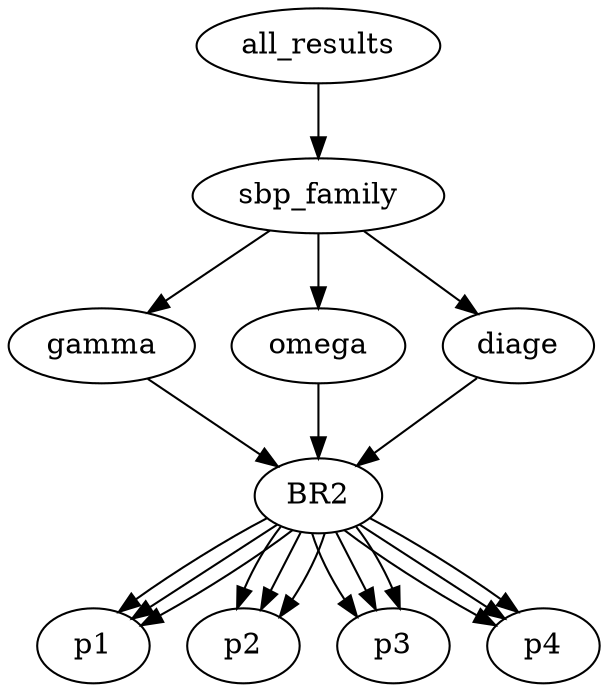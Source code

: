 digraph tree {
    "all_results";
    "sbp_family";
    "gamma";
    "BR2";
    "p1";
    "p2";
    "p3";
    "p4";
    "omega";
    "BR2";
    "p1";
    "p2";
    "p3";
    "p4";
    "diage";
    "BR2";
    "p1";
    "p2";
    "p3";
    "p4";
    "all_results" -> "sbp_family";
    "sbp_family" -> "gamma";
    "sbp_family" -> "omega";
    "sbp_family" -> "diage";
    "gamma" -> "BR2";
    "BR2" -> "p1";
    "BR2" -> "p2";
    "BR2" -> "p3";
    "BR2" -> "p4";
    "omega" -> "BR2";
    "BR2" -> "p1";
    "BR2" -> "p2";
    "BR2" -> "p3";
    "BR2" -> "p4";
    "diage" -> "BR2";
    "BR2" -> "p1";
    "BR2" -> "p2";
    "BR2" -> "p3";
    "BR2" -> "p4";
}
